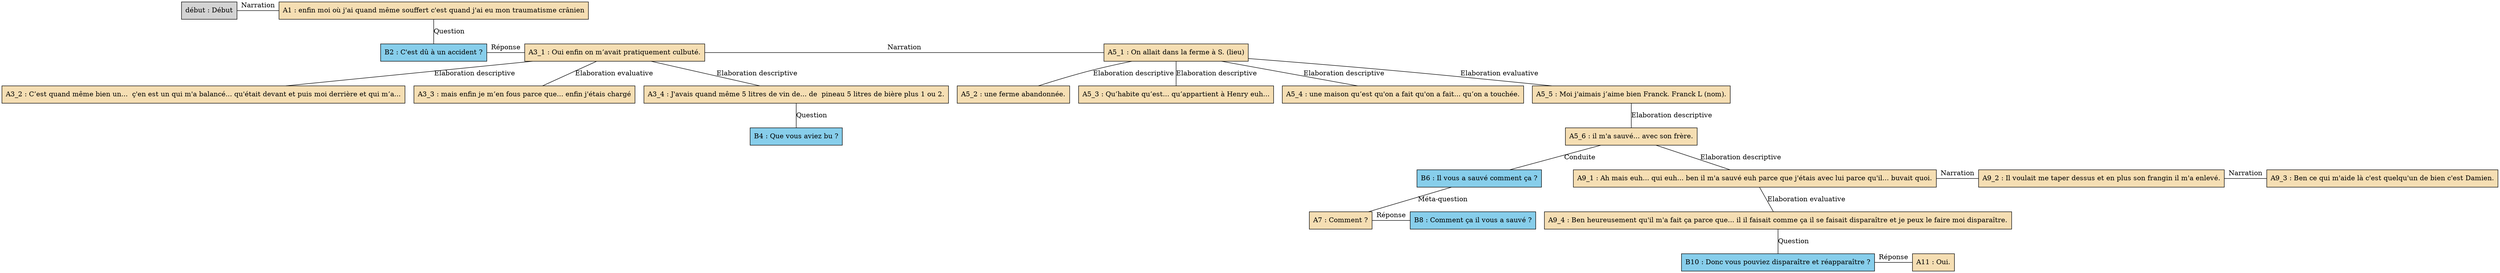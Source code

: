 digraph C01 {
	node [shape=box style=filled]
	"début" [label="début : Début"]
	A1 [label="A1 : enfin moi où j'ai quand même souffert c'est quand j'ai eu mon traumatisme crânien" fillcolor=wheat]
	B2 [label="B2 : C'est dû à un accident ?" fillcolor=skyblue]
	A3_1 [label="A3_1 : Oui enfin on m’avait pratiquement culbuté." fillcolor=wheat]
	A3_2 [label="A3_2 : C’est quand même bien un...  ç'en est un qui m'a balancé... qu'était devant et puis moi derrière et qui m’a..." fillcolor=wheat]
	A3_3 [label="A3_3 : mais enfin je m’en fous parce que... enfin j'étais chargé" fillcolor=wheat]
	A3_4 [label="A3_4 : J'avais quand même 5 litres de vin de... de  pineau 5 litres de bière plus 1 ou 2." fillcolor=wheat]
	B4 [label="B4 : Que vous aviez bu ?" fillcolor=skyblue]
	A5_1 [label="A5_1 : On allait dans la ferme à S. (lieu)" fillcolor=wheat]
	A5_2 [label="A5_2 : une ferme abandonnée." fillcolor=wheat]
	A5_3 [label="A5_3 : Qu’habite qu’est... qu’appartient à Henry euh..." fillcolor=wheat]
	A5_4 [label="A5_4 : une maison qu’est qu'on a fait qu'on a fait... qu’on a touchée." fillcolor=wheat]
	A5_5 [label="A5_5 : Moi j'aimais j’aime bien Franck. Franck L (nom)." fillcolor=wheat]
	A5_6 [label="A5_6 : il m'a sauvé... avec son frère." fillcolor=wheat]
	B6 [label="B6 : Il vous a sauvé comment ça ?" fillcolor=skyblue]
	A7 [label="A7 : Comment ?" fillcolor=wheat]
	B8 [label="B8 : Comment ça il vous a sauvé ?" fillcolor=skyblue]
	A9_1 [label="A9_1 : Ah mais euh... qui euh... ben il m'a sauvé euh parce que j'étais avec lui parce qu'il... buvait quoi." fillcolor=wheat]
	A9_2 [label="A9_2 : Il voulait me taper dessus et en plus son frangin il m'a enlevé." fillcolor=wheat]
	A9_3 [label="A9_3 : Ben ce qui m'aide là c'est quelqu'un de bien c'est Damien." fillcolor=wheat]
	A9_4 [label="A9_4 : Ben heureusement qu'il m'a fait ça parce que... il il faisait comme ça il se faisait disparaître et je peux le faire moi disparaître." fillcolor=wheat]
	B10 [label="B10 : Donc vous pouviez disparaître et réapparaître ?" fillcolor=skyblue]
	A11 [label="A11 : Oui." fillcolor=wheat]
	A1 -> B2 [label=Question dir=none]
	{
		rank=same
		B2
		A3_1
		B2 -> A3_1 [label="Réponse" dir=none]
	}
	A3_1 -> A3_2 [label="Elaboration descriptive" dir=none]
	A3_1 -> A3_4 [label="Elaboration descriptive" dir=none]
	A3_1 -> A3_3 [label="Elaboration evaluative" dir=none]
	A3_4 -> B4 [label=Question dir=none]
	{
		rank=same
		A3_1
		A5_1
		A3_1 -> A5_1 [label=Narration dir=none]
	}
	A5_1 -> A5_2 [label="Elaboration descriptive" dir=none]
	A5_1 -> A5_3 [label="Elaboration descriptive" dir=none]
	A5_1 -> A5_4 [label="Elaboration descriptive" dir=none]
	A5_1 -> A5_5 [label="Elaboration evaluative" dir=none]
	A5_5 -> A5_6 [label="Elaboration descriptive" dir=none]
	A5_6 -> B6 [label=Conduite dir=none]
	B6 -> A7 [label="Méta-question" dir=none]
	{
		rank=same
		A7
		B8
		A7 -> B8 [label="Réponse" dir=none]
	}
	A5_6 -> A9_1 [label="Elaboration descriptive" dir=none]
	{
		rank=same
		A9_1
		A9_2
		A9_1 -> A9_2 [label=Narration dir=none]
	}
	{
		rank=same
		A9_2
		A9_3
		A9_2 -> A9_3 [label=Narration dir=none]
	}
	A9_1 -> A9_4 [label="Elaboration evaluative" dir=none]
	A9_4 -> B10 [label=Question dir=none]
	{
		rank=same
		B10
		A11
		B10 -> A11 [label="Réponse" dir=none]
	}
	{
		rank=same
		"début"
		A1
		"début" -> A1 [label=Narration dir=none]
	}
}

